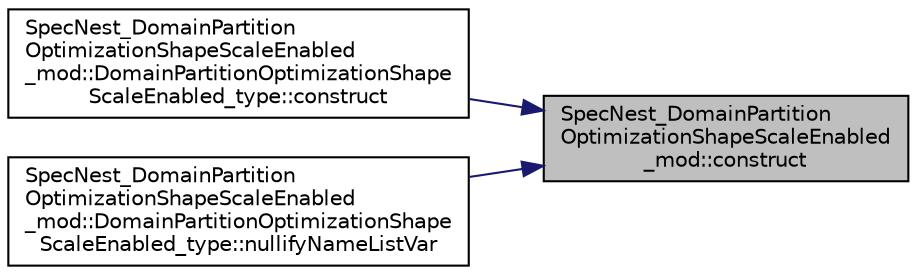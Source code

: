 digraph "SpecNest_DomainPartitionOptimizationShapeScaleEnabled_mod::construct"
{
 // LATEX_PDF_SIZE
  edge [fontname="Helvetica",fontsize="10",labelfontname="Helvetica",labelfontsize="10"];
  node [fontname="Helvetica",fontsize="10",shape=record];
  rankdir="RL";
  Node1 [label="SpecNest_DomainPartition\lOptimizationShapeScaleEnabled\l_mod::construct",height=0.2,width=0.4,color="black", fillcolor="grey75", style="filled", fontcolor="black",tooltip=" "];
  Node1 -> Node2 [dir="back",color="midnightblue",fontsize="10",style="solid",fontname="Helvetica"];
  Node2 [label="SpecNest_DomainPartition\lOptimizationShapeScaleEnabled\l_mod::DomainPartitionOptimizationShape\lScaleEnabled_type::construct",height=0.2,width=0.4,color="black", fillcolor="white", style="filled",URL="$structSpecNest__DomainPartitionOptimizationShapeScaleEnabled__mod_1_1DomainPartitionOptimizationShapeScaleEnabled__type.html#a057bc7cb77d454d7465d5399d3527ae4",tooltip=" "];
  Node1 -> Node3 [dir="back",color="midnightblue",fontsize="10",style="solid",fontname="Helvetica"];
  Node3 [label="SpecNest_DomainPartition\lOptimizationShapeScaleEnabled\l_mod::DomainPartitionOptimizationShape\lScaleEnabled_type::nullifyNameListVar",height=0.2,width=0.4,color="black", fillcolor="white", style="filled",URL="$structSpecNest__DomainPartitionOptimizationShapeScaleEnabled__mod_1_1DomainPartitionOptimizationShapeScaleEnabled__type.html#ab3836f1dd7a7a7db67abec3823054b57",tooltip=" "];
}
